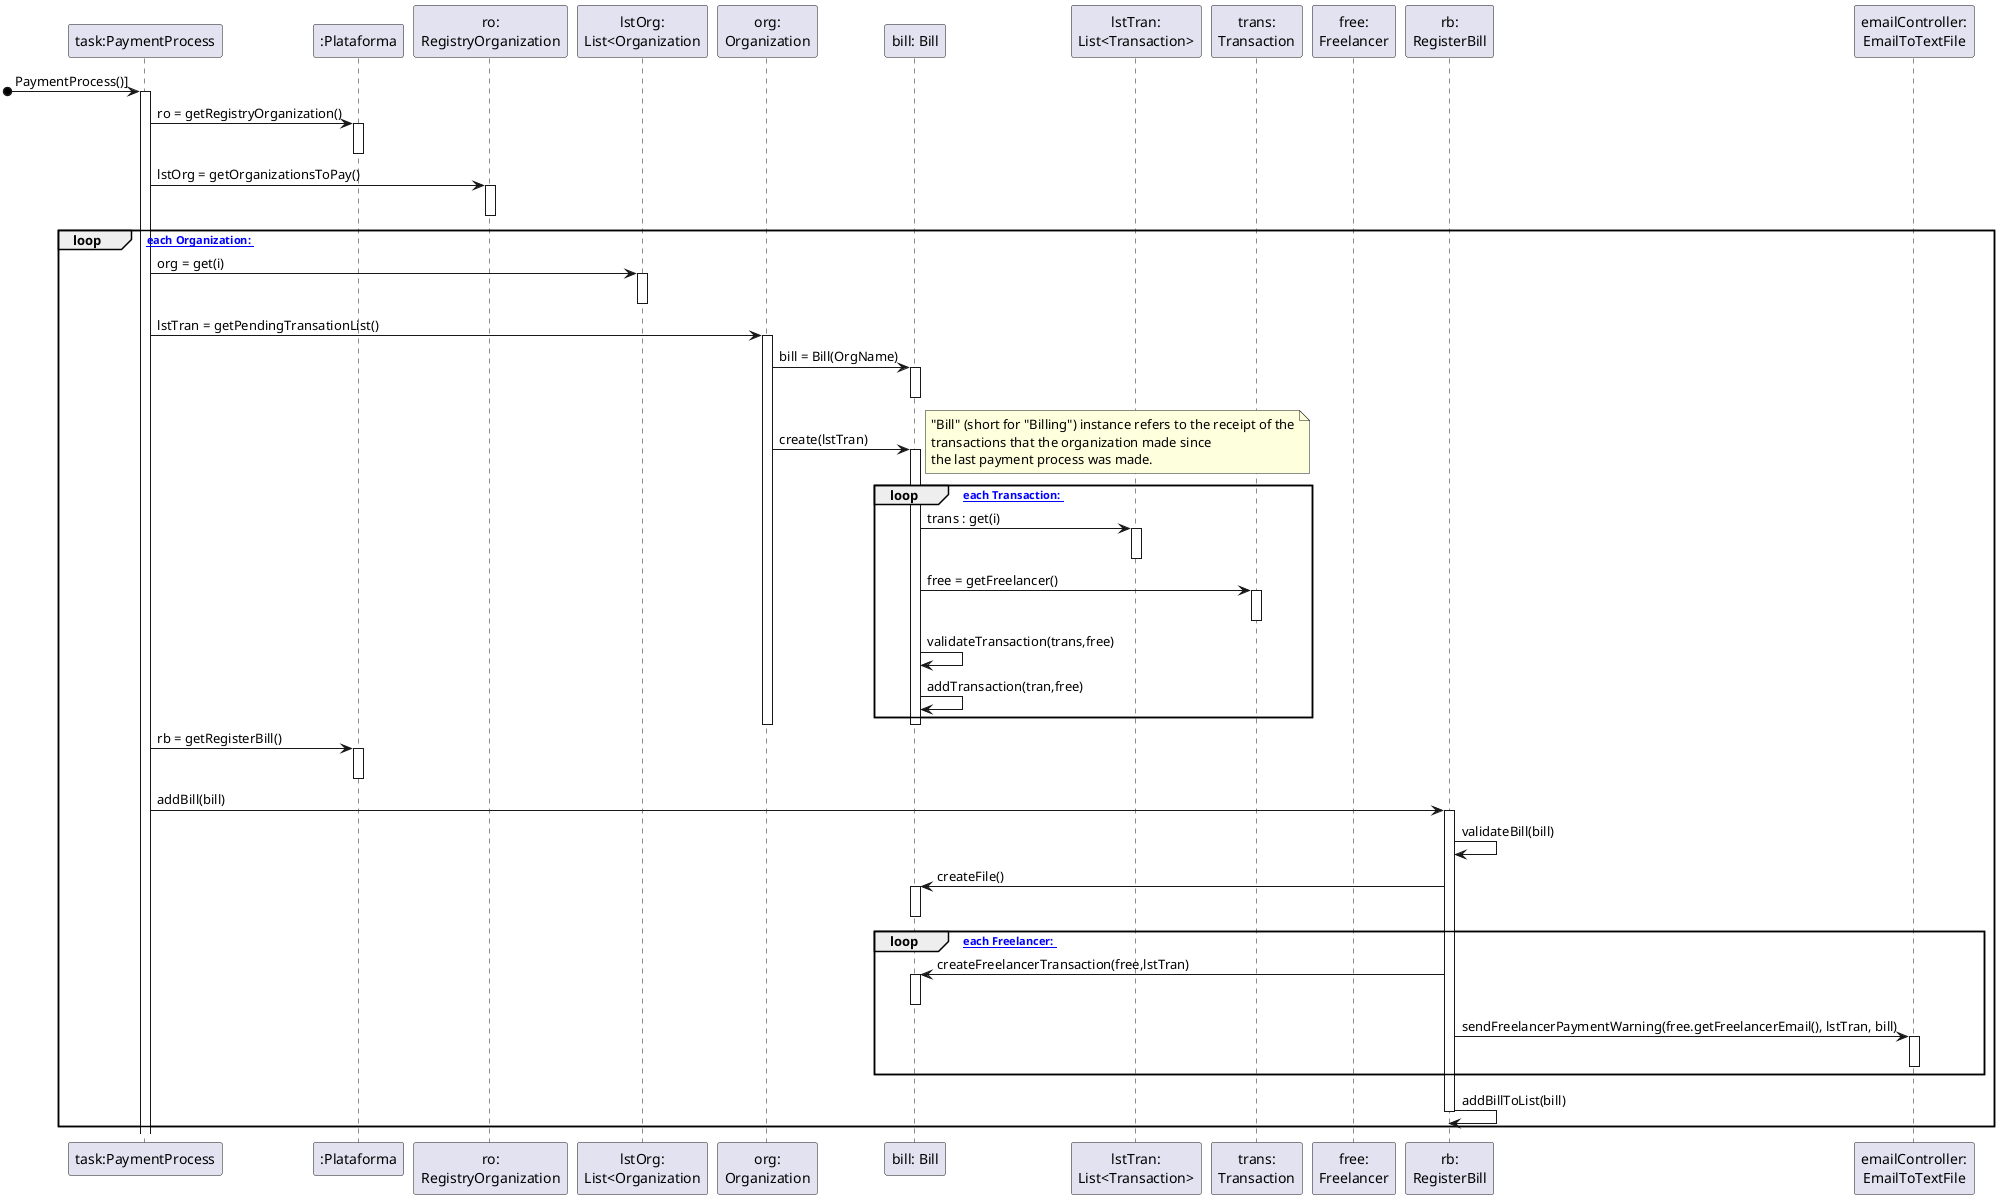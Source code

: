 @startuml

participant "task:PaymentProcess" as task
participant ":Plataforma" as PLAT
participant "ro:\nRegistryOrganization" as RO
participant "lstOrg:\nList<Organization" as LO
participant "org:\nOrganization" as ORG
participant "bill: Bill" as BILL
participant "lstTran:\nList<Transaction>" as LT
participant "trans:\nTransaction" as TRANS
participant "free:\nFreelancer" as FREE
participant "rb:\nRegisterBill" as rb
participant "emailController:\nEmailToTextFile" as EMAIL

[o->task : PaymentProcess()]

activate task
task -> PLAT : ro = getRegistryOrganization()
activate PLAT
deactivate PLAT
task -> RO : lstOrg = getOrganizationsToPay()
activate RO
deactivate RO
loop [for each Organization: ]
task -> LO : org = get(i)
activate LO
deactivate LO
task -> ORG : lstTran = getPendingTransationList()
activate ORG
ORG -> BILL : bill = Bill(OrgName)
activate BILL
deactivate BILL
ORG -> BILL : create(lstTran)
note right
"Bill" (short for "Billing") instance refers to the receipt of the
transactions that the organization made since
the last payment process was made.
end note
activate BILL
loop [for each Transaction: ]
BILL -> LT : trans : get(i)
activate LT
deactivate LT
BILL -> TRANS : free = getFreelancer()
activate TRANS
deactivate TRANS
BILL -> BILL : validateTransaction(trans,free)
BILL -> BILL : addTransaction(tran,free)
end loop
deactivate BILL
deactivate ORG
task -> PLAT : rb = getRegisterBill()
activate PLAT
deactivate PLAT
task -> rb : addBill(bill)
activate rb
rb -> rb : validateBill(bill)
rb -> BILL : createFile()
activate BILL
deactivate BILL
loop [for each Freelancer: ]
rb -> BILL : createFreelancerTransaction(free,lstTran)
activate BILL
deactivate BILL
rb -> EMAIL : sendFreelancerPaymentWarning(free.getFreelancerEmail(), lstTran, bill)
activate EMAIL
deactivate EMAIL
end loop
rb -> rb : addBillToList(bill)
deactivate rb
end loop

@enduml
